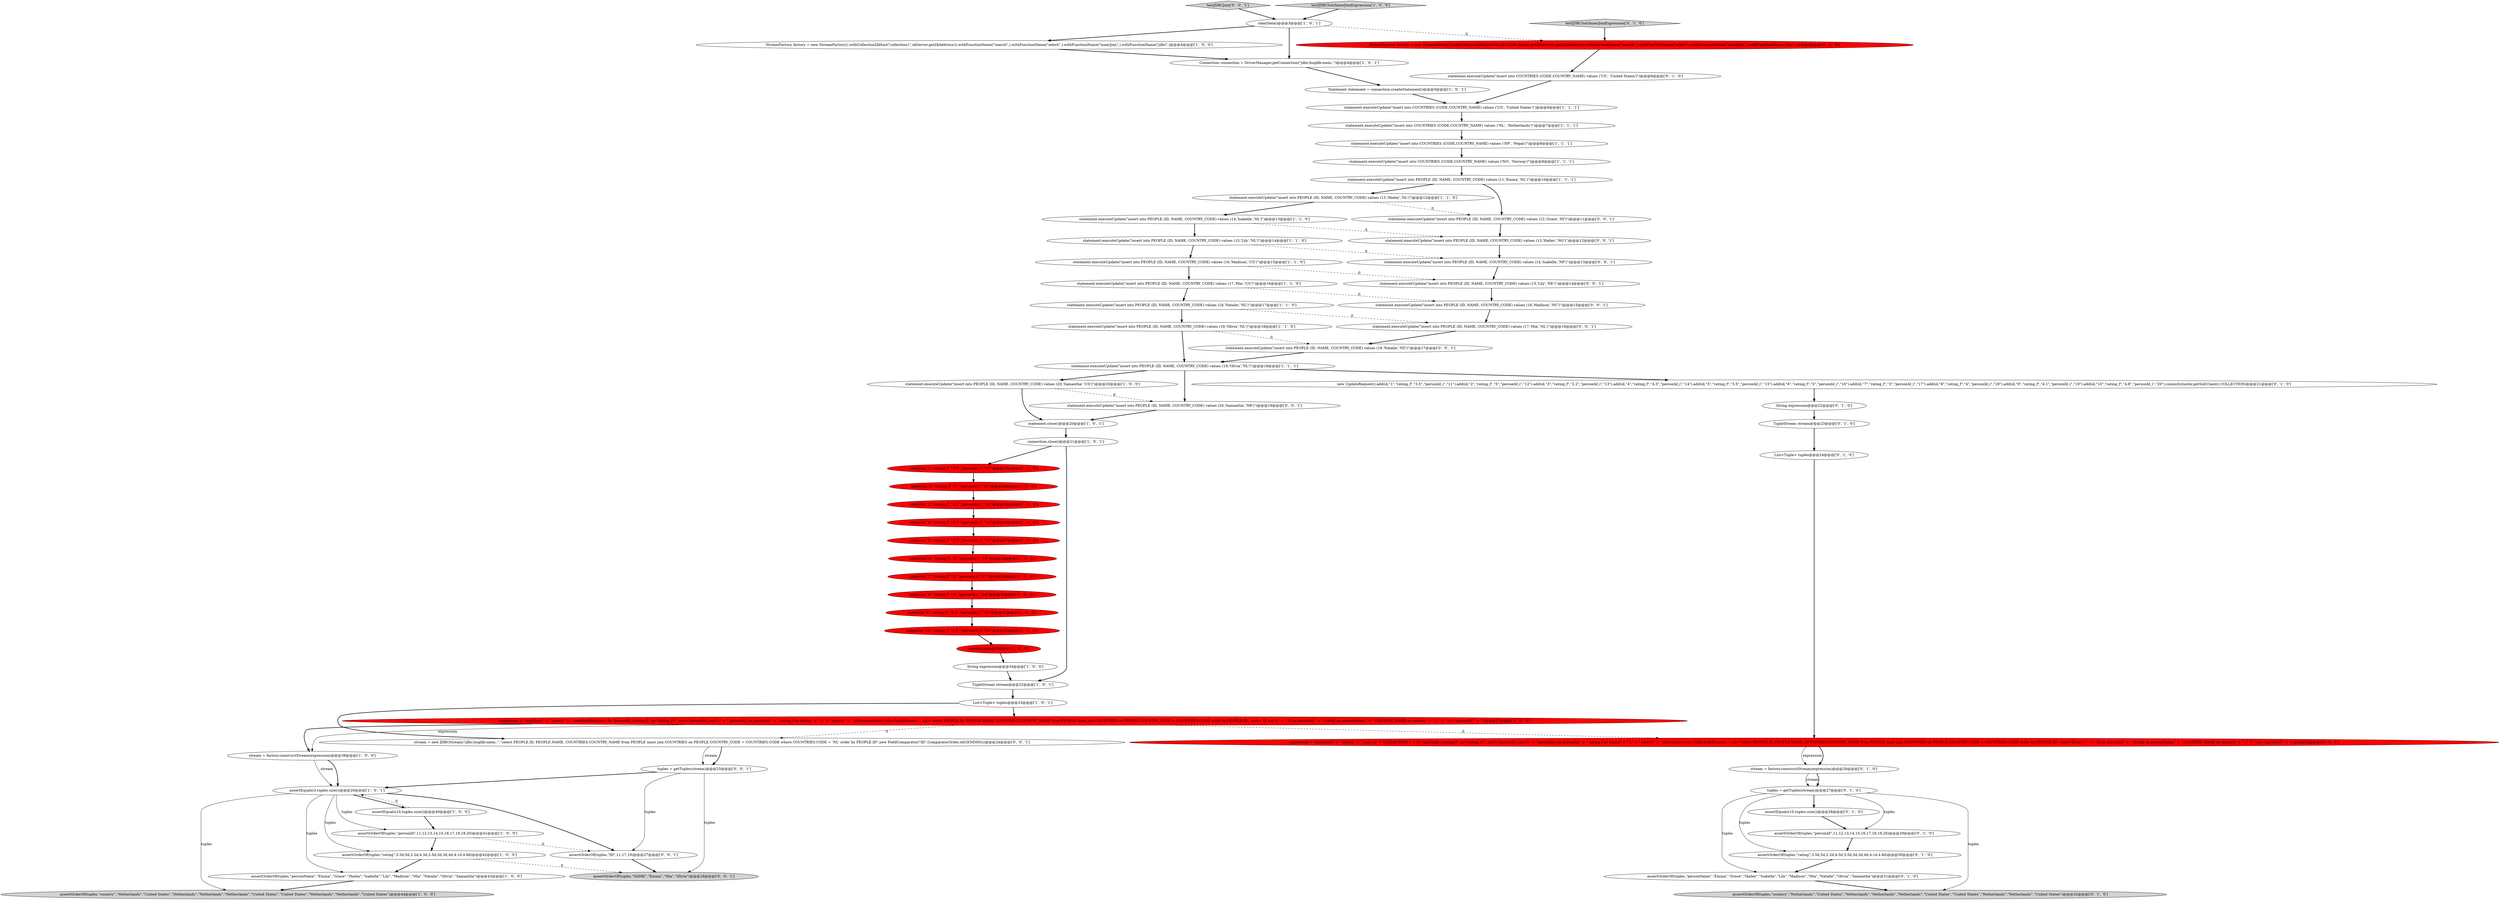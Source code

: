 digraph {
25 [style = filled, label = "indexr(id,\"2\",\"rating_f\",\"5\",\"personId_i\",\"12\")@@@24@@@['1', '0', '0']", fillcolor = red, shape = ellipse image = "AAA1AAABBB1BBB"];
3 [style = filled, label = "assertEquals(3,tuples.size())@@@26@@@['1', '0', '1']", fillcolor = white, shape = ellipse image = "AAA0AAABBB1BBB"];
41 [style = filled, label = "statement.executeUpdate(\"insert into PEOPLE (ID, NAME, COUNTRY_CODE) values (17,'Mia','US')\")@@@16@@@['1', '1', '0']", fillcolor = white, shape = ellipse image = "AAA0AAABBB1BBB"];
61 [style = filled, label = "testJDBCJoin['0', '0', '1']", fillcolor = lightgray, shape = diamond image = "AAA0AAABBB3BBB"];
59 [style = filled, label = "statement.executeUpdate(\"insert into PEOPLE (ID, NAME, COUNTRY_CODE) values (13,'Hailey','NG')\")@@@12@@@['0', '0', '1']", fillcolor = white, shape = ellipse image = "AAA0AAABBB3BBB"];
5 [style = filled, label = "assertOrderOf(tuples,\"personId\",11,12,13,14,15,16,17,18,19,20)@@@41@@@['1', '0', '0']", fillcolor = white, shape = ellipse image = "AAA0AAABBB1BBB"];
31 [style = filled, label = "indexr(id,\"1\",\"rating_f\",\"3.5\",\"personId_i\",\"11\")@@@23@@@['1', '0', '0']", fillcolor = red, shape = ellipse image = "AAA1AAABBB1BBB"];
10 [style = filled, label = "indexr(id,\"3\",\"rating_f\",\"2.2\",\"personId_i\",\"13\")@@@25@@@['1', '0', '0']", fillcolor = red, shape = ellipse image = "AAA1AAABBB1BBB"];
68 [style = filled, label = "statement.executeUpdate(\"insert into PEOPLE (ID, NAME, COUNTRY_CODE) values (14,'Isabella','NF')\")@@@13@@@['0', '0', '1']", fillcolor = white, shape = ellipse image = "AAA0AAABBB3BBB"];
54 [style = filled, label = "assertOrderOf(tuples,\"personName\",\"Emma\",\"Grace\",\"Hailey\",\"Isabella\",\"Lily\",\"Madison\",\"Mia\",\"Natalie\",\"Olivia\",\"Samantha\")@@@31@@@['0', '1', '0']", fillcolor = white, shape = ellipse image = "AAA0AAABBB2BBB"];
66 [style = filled, label = "statement.executeUpdate(\"insert into PEOPLE (ID, NAME, COUNTRY_CODE) values (15,'Lily','NE')\")@@@14@@@['0', '0', '1']", fillcolor = white, shape = ellipse image = "AAA0AAABBB3BBB"];
1 [style = filled, label = "commit()@@@33@@@['1', '0', '0']", fillcolor = red, shape = ellipse image = "AAA1AAABBB1BBB"];
60 [style = filled, label = "statement.executeUpdate(\"insert into PEOPLE (ID, NAME, COUNTRY_CODE) values (18,'Natalie','NZ')\")@@@17@@@['0', '0', '1']", fillcolor = white, shape = ellipse image = "AAA0AAABBB3BBB"];
67 [style = filled, label = "assertOrderOf(tuples,\"NAME\",\"Emma\",\"Mia\",\"Olivia\")@@@28@@@['0', '0', '1']", fillcolor = lightgray, shape = ellipse image = "AAA0AAABBB3BBB"];
43 [style = filled, label = "stream = factory.constructStream(expression)@@@26@@@['0', '1', '0']", fillcolor = white, shape = ellipse image = "AAA0AAABBB2BBB"];
4 [style = filled, label = "indexr(id,\"9\",\"rating_f\",\"4.1\",\"personId_i\",\"19\")@@@31@@@['1', '0', '0']", fillcolor = red, shape = ellipse image = "AAA1AAABBB1BBB"];
62 [style = filled, label = "statement.executeUpdate(\"insert into PEOPLE (ID, NAME, COUNTRY_CODE) values (12,'Grace','NI')\")@@@11@@@['0', '0', '1']", fillcolor = white, shape = ellipse image = "AAA0AAABBB3BBB"];
18 [style = filled, label = "statement.executeUpdate(\"insert into PEOPLE (ID, NAME, COUNTRY_CODE) values (19,'Olivia','NL')\")@@@18@@@['1', '1', '1']", fillcolor = white, shape = ellipse image = "AAA0AAABBB1BBB"];
34 [style = filled, label = "TupleStream stream@@@22@@@['1', '0', '1']", fillcolor = white, shape = ellipse image = "AAA0AAABBB1BBB"];
39 [style = filled, label = "StreamFactory factory = new StreamFactory().withCollectionZkHost(\"collection1\",zkServer.getZkAddress()).withFunctionName(\"search\",).withFunctionName(\"select\",).withFunctionName(\"innerJoin\",).withFunctionName(\"jdbc\",)@@@4@@@['1', '0', '0']", fillcolor = white, shape = ellipse image = "AAA0AAABBB1BBB"];
29 [style = filled, label = "assertEquals(10,tuples.size())@@@40@@@['1', '0', '0']", fillcolor = white, shape = ellipse image = "AAA0AAABBB1BBB"];
38 [style = filled, label = "stream = factory.constructStream(expression)@@@38@@@['1', '0', '0']", fillcolor = white, shape = ellipse image = "AAA0AAABBB1BBB"];
36 [style = filled, label = "indexr(id,\"6\",\"rating_f\",\"3\",\"personId_i\",\"16\")@@@28@@@['1', '0', '0']", fillcolor = red, shape = ellipse image = "AAA1AAABBB1BBB"];
9 [style = filled, label = "indexr(id,\"5\",\"rating_f\",\"3.5\",\"personId_i\",\"15\")@@@27@@@['1', '0', '0']", fillcolor = red, shape = ellipse image = "AAA1AAABBB1BBB"];
16 [style = filled, label = "assertOrderOf(tuples,\"personName\",\"Emma\",\"Grace\",\"Hailey\",\"Isabella\",\"Lily\",\"Madison\",\"Mia\",\"Natalie\",\"Olivia\",\"Samantha\")@@@43@@@['1', '0', '0']", fillcolor = white, shape = ellipse image = "AAA0AAABBB1BBB"];
30 [style = filled, label = "statement.executeUpdate(\"insert into PEOPLE (ID, NAME, COUNTRY_CODE) values (19,'Olivia','NL')\")@@@18@@@['1', '1', '0']", fillcolor = white, shape = ellipse image = "AAA0AAABBB1BBB"];
46 [style = filled, label = "assertEquals(10,tuples.size())@@@28@@@['0', '1', '0']", fillcolor = white, shape = ellipse image = "AAA0AAABBB2BBB"];
51 [style = filled, label = "String expression@@@22@@@['0', '1', '0']", fillcolor = white, shape = ellipse image = "AAA0AAABBB2BBB"];
44 [style = filled, label = "tuples = getTuples(stream)@@@27@@@['0', '1', '0']", fillcolor = white, shape = ellipse image = "AAA0AAABBB2BBB"];
49 [style = filled, label = "testJDBCSolrInnerJoinExpression['0', '1', '0']", fillcolor = lightgray, shape = diamond image = "AAA0AAABBB2BBB"];
7 [style = filled, label = "statement.close()@@@20@@@['1', '0', '1']", fillcolor = white, shape = ellipse image = "AAA0AAABBB1BBB"];
13 [style = filled, label = "indexr(id,\"4\",\"rating_f\",\"4.3\",\"personId_i\",\"14\")@@@26@@@['1', '0', '0']", fillcolor = red, shape = ellipse image = "AAA1AAABBB1BBB"];
53 [style = filled, label = "expression = \"innerJoin(\" + \" select(\" + \" search(\" + COLLECTION + \", fl=\"personId_i,rating_f\", q=\"rating_f:*\", sort=\"personId_i asc\"),\" + \" personId_i as personId,\" + \" rating_f as rating\" + \" ),\" + \" select(\" + \" jdbc(connection=\"jdbc:hsqldb:mem:.\", sql=\"select PEOPLE.ID, PEOPLE.NAME, COUNTRIES.COUNTRY_NAME from PEOPLE inner join COUNTRIES on PEOPLE.COUNTRY_CODE = COUNTRIES.CODE order by PEOPLE.ID\", sort=\"ID asc\"),\" + \" ID as personId,\" + \" NAME as personName,\" + \" COUNTRY_NAME as country\" + \" ),\" + \" on=\"personId\"\" + \")\"@@@25@@@['0', '1', '0']", fillcolor = red, shape = ellipse image = "AAA1AAABBB2BBB"];
27 [style = filled, label = "indexr(id,\"10\",\"rating_f\",\"4.8\",\"personId_i\",\"20\")@@@32@@@['1', '0', '0']", fillcolor = red, shape = ellipse image = "AAA1AAABBB1BBB"];
11 [style = filled, label = "indexr(id,\"8\",\"rating_f\",\"4\",\"personId_i\",\"18\")@@@30@@@['1', '0', '0']", fillcolor = red, shape = ellipse image = "AAA1AAABBB1BBB"];
23 [style = filled, label = "testJDBCSolrInnerJoinExpression['1', '0', '0']", fillcolor = lightgray, shape = diamond image = "AAA0AAABBB1BBB"];
12 [style = filled, label = "String expression@@@34@@@['1', '0', '0']", fillcolor = white, shape = ellipse image = "AAA0AAABBB1BBB"];
21 [style = filled, label = "Statement statement = connection.createStatement()@@@5@@@['1', '0', '1']", fillcolor = white, shape = ellipse image = "AAA0AAABBB1BBB"];
26 [style = filled, label = "statement.executeUpdate(\"insert into PEOPLE (ID, NAME, COUNTRY_CODE) values (11,'Emma','NL')\")@@@10@@@['1', '1', '1']", fillcolor = white, shape = ellipse image = "AAA0AAABBB1BBB"];
35 [style = filled, label = "statement.executeUpdate(\"insert into COUNTRIES (CODE,COUNTRY_NAME) values ('NL', 'Netherlands')\")@@@7@@@['1', '1', '1']", fillcolor = white, shape = ellipse image = "AAA0AAABBB1BBB"];
64 [style = filled, label = "stream = new JDBCStream(\"jdbc:hsqldb:mem:.\",\"select PEOPLE.ID, PEOPLE.NAME, COUNTRIES.COUNTRY_NAME from PEOPLE inner join COUNTRIES on PEOPLE.COUNTRY_CODE = COUNTRIES.CODE where COUNTRIES.CODE = 'NL' order by PEOPLE.ID\",new FieldComparator(\"ID\",ComparatorOrder.ASCENDING))@@@24@@@['0', '0', '1']", fillcolor = white, shape = ellipse image = "AAA0AAABBB3BBB"];
65 [style = filled, label = "statement.executeUpdate(\"insert into PEOPLE (ID, NAME, COUNTRY_CODE) values (17,'Mia','NL')\")@@@16@@@['0', '0', '1']", fillcolor = white, shape = ellipse image = "AAA0AAABBB3BBB"];
40 [style = filled, label = "statement.executeUpdate(\"insert into PEOPLE (ID, NAME, COUNTRY_CODE) values (13,'Hailey','NL')\")@@@12@@@['1', '1', '0']", fillcolor = white, shape = ellipse image = "AAA0AAABBB1BBB"];
58 [style = filled, label = "tuples = getTuples(stream)@@@25@@@['0', '0', '1']", fillcolor = white, shape = ellipse image = "AAA0AAABBB3BBB"];
32 [style = filled, label = "statement.executeUpdate(\"insert into COUNTRIES (CODE,COUNTRY_NAME) values ('US', 'United States')\")@@@6@@@['1', '1', '1']", fillcolor = white, shape = ellipse image = "AAA0AAABBB1BBB"];
70 [style = filled, label = "statement.executeUpdate(\"insert into PEOPLE (ID, NAME, COUNTRY_CODE) values (16,'Madison','NC')\")@@@15@@@['0', '0', '1']", fillcolor = white, shape = ellipse image = "AAA0AAABBB3BBB"];
56 [style = filled, label = "assertOrderOf(tuples,\"country\",\"Netherlands\",\"United States\",\"Netherlands\",\"Netherlands\",\"Netherlands\",\"United States\",\"United States\",\"Netherlands\",\"Netherlands\",\"United States\")@@@32@@@['0', '1', '0']", fillcolor = lightgray, shape = ellipse image = "AAA0AAABBB2BBB"];
14 [style = filled, label = "Connection connection = DriverManager.getConnection(\"jdbc:hsqldb:mem:.\")@@@4@@@['1', '0', '1']", fillcolor = white, shape = ellipse image = "AAA0AAABBB1BBB"];
37 [style = filled, label = "statement.executeUpdate(\"insert into PEOPLE (ID, NAME, COUNTRY_CODE) values (18,'Natalie','NL')\")@@@17@@@['1', '1', '0']", fillcolor = white, shape = ellipse image = "AAA0AAABBB1BBB"];
42 [style = filled, label = "assertOrderOf(tuples,\"rating\",3.5d,5d,2.2d,4.3d,3.5d,3d,3d,4d,4.1d,4.8d)@@@42@@@['1', '0', '0']", fillcolor = white, shape = ellipse image = "AAA0AAABBB1BBB"];
55 [style = filled, label = "TupleStream stream@@@23@@@['0', '1', '0']", fillcolor = white, shape = ellipse image = "AAA0AAABBB2BBB"];
47 [style = filled, label = "StreamFactory factory = new StreamFactory().withCollectionZkHost(COLLECTION,cluster.getZkServer().getZkAddress()).withFunctionName(\"search\",).withFunctionName(\"select\",).withFunctionName(\"innerJoin\",).withFunctionName(\"jdbc\",)@@@3@@@['0', '1', '0']", fillcolor = red, shape = ellipse image = "AAA1AAABBB2BBB"];
8 [style = filled, label = "connection.close()@@@21@@@['1', '0', '1']", fillcolor = white, shape = ellipse image = "AAA0AAABBB1BBB"];
19 [style = filled, label = "statement.executeUpdate(\"insert into PEOPLE (ID, NAME, COUNTRY_CODE) values (14,'Isabella','NL')\")@@@13@@@['1', '1', '0']", fillcolor = white, shape = ellipse image = "AAA0AAABBB1BBB"];
24 [style = filled, label = "statement.executeUpdate(\"insert into PEOPLE (ID, NAME, COUNTRY_CODE) values (20,'Samantha','US')\")@@@20@@@['1', '0', '0']", fillcolor = white, shape = ellipse image = "AAA0AAABBB1BBB"];
45 [style = filled, label = "new UpdateRequest().add(id,\"1\",\"rating_f\",\"3.5\",\"personId_i\",\"11\").add(id,\"2\",\"rating_f\",\"5\",\"personId_i\",\"12\").add(id,\"3\",\"rating_f\",\"2.2\",\"personId_i\",\"13\").add(id,\"4\",\"rating_f\",\"4.3\",\"personId_i\",\"14\").add(id,\"5\",\"rating_f\",\"3.5\",\"personId_i\",\"15\").add(id,\"6\",\"rating_f\",\"3\",\"personId_i\",\"16\").add(id,\"7\",\"rating_f\",\"3\",\"personId_i\",\"17\").add(id,\"8\",\"rating_f\",\"4\",\"personId_i\",\"18\").add(id,\"9\",\"rating_f\",\"4.1\",\"personId_i\",\"19\").add(id,\"10\",\"rating_f\",\"4.8\",\"personId_i\",\"20\").commit(cluster.getSolrClient(),COLLECTION)@@@21@@@['0', '1', '0']", fillcolor = white, shape = ellipse image = "AAA0AAABBB2BBB"];
48 [style = filled, label = "assertOrderOf(tuples,\"personId\",11,12,13,14,15,16,17,18,19,20)@@@29@@@['0', '1', '0']", fillcolor = white, shape = ellipse image = "AAA0AAABBB2BBB"];
0 [style = filled, label = "indexr(id,\"7\",\"rating_f\",\"3\",\"personId_i\",\"17\")@@@29@@@['1', '0', '0']", fillcolor = red, shape = ellipse image = "AAA1AAABBB1BBB"];
20 [style = filled, label = "statement.executeUpdate(\"insert into PEOPLE (ID, NAME, COUNTRY_CODE) values (15,'Lily','NL')\")@@@14@@@['1', '1', '0']", fillcolor = white, shape = ellipse image = "AAA0AAABBB1BBB"];
6 [style = filled, label = "clearData()@@@3@@@['1', '0', '1']", fillcolor = white, shape = ellipse image = "AAA0AAABBB1BBB"];
28 [style = filled, label = "assertOrderOf(tuples,\"country\",\"Netherlands\",\"United States\",\"Netherlands\",\"Netherlands\",\"Netherlands\",\"United States\",\"United States\",\"Netherlands\",\"Netherlands\",\"United States\")@@@44@@@['1', '0', '0']", fillcolor = lightgray, shape = ellipse image = "AAA0AAABBB1BBB"];
63 [style = filled, label = "statement.executeUpdate(\"insert into PEOPLE (ID, NAME, COUNTRY_CODE) values (20,'Samantha','NR')\")@@@19@@@['0', '0', '1']", fillcolor = white, shape = ellipse image = "AAA0AAABBB3BBB"];
52 [style = filled, label = "assertOrderOf(tuples,\"rating\",3.5d,5d,2.2d,4.3d,3.5d,3d,3d,4d,4.1d,4.8d)@@@30@@@['0', '1', '0']", fillcolor = white, shape = ellipse image = "AAA0AAABBB2BBB"];
33 [style = filled, label = "statement.executeUpdate(\"insert into COUNTRIES (CODE,COUNTRY_NAME) values ('NP', 'Nepal')\")@@@8@@@['1', '1', '1']", fillcolor = white, shape = ellipse image = "AAA0AAABBB1BBB"];
17 [style = filled, label = "statement.executeUpdate(\"insert into COUNTRIES (CODE,COUNTRY_NAME) values ('NO', 'Norway')\")@@@9@@@['1', '1', '1']", fillcolor = white, shape = ellipse image = "AAA0AAABBB1BBB"];
50 [style = filled, label = "statement.executeUpdate(\"insert into COUNTRIES (CODE,COUNTRY_NAME) values ('US', 'United States')\")@@@6@@@['0', '1', '0']", fillcolor = white, shape = ellipse image = "AAA0AAABBB2BBB"];
57 [style = filled, label = "List<Tuple> tuples@@@24@@@['0', '1', '0']", fillcolor = white, shape = ellipse image = "AAA0AAABBB2BBB"];
22 [style = filled, label = "List<Tuple> tuples@@@23@@@['1', '0', '1']", fillcolor = white, shape = ellipse image = "AAA0AAABBB1BBB"];
69 [style = filled, label = "assertOrderOf(tuples,\"ID\",11,17,19)@@@27@@@['0', '0', '1']", fillcolor = white, shape = ellipse image = "AAA0AAABBB3BBB"];
2 [style = filled, label = "statement.executeUpdate(\"insert into PEOPLE (ID, NAME, COUNTRY_CODE) values (16,'Madison','US')\")@@@15@@@['1', '1', '0']", fillcolor = white, shape = ellipse image = "AAA0AAABBB1BBB"];
15 [style = filled, label = "expression = \"innerJoin(\" + \" select(\" + \" search(collection1, fl=\"personId_i,rating_f\", q=\"rating_f:*\", sort=\"personId_i asc\"),\" + \" personId_i as personId,\" + \" rating_f as rating\" + \" ),\" + \" select(\" + \" jdbc(connection=\"jdbc:hsqldb:mem:.\", sql=\"select PEOPLE.ID, PEOPLE.NAME, COUNTRIES.COUNTRY_NAME from PEOPLE inner join COUNTRIES on PEOPLE.COUNTRY_CODE = COUNTRIES.CODE order by PEOPLE.ID\", sort=\"ID asc\"),\" + \" ID as personId,\" + \" NAME as personName,\" + \" COUNTRY_NAME as country\" + \" ),\" + \" on=\"personId\"\" + \")\"@@@37@@@['1', '0', '0']", fillcolor = red, shape = ellipse image = "AAA1AAABBB1BBB"];
50->32 [style = bold, label=""];
32->35 [style = bold, label=""];
65->60 [style = bold, label=""];
54->56 [style = bold, label=""];
29->5 [style = bold, label=""];
22->15 [style = bold, label=""];
61->6 [style = bold, label=""];
70->65 [style = bold, label=""];
68->66 [style = bold, label=""];
38->3 [style = solid, label="stream"];
39->14 [style = bold, label=""];
26->40 [style = bold, label=""];
58->3 [style = bold, label=""];
2->66 [style = dashed, label="0"];
7->8 [style = bold, label=""];
46->48 [style = bold, label=""];
30->18 [style = bold, label=""];
18->45 [style = bold, label=""];
5->69 [style = dashed, label="0"];
58->67 [style = solid, label="tuples"];
44->46 [style = bold, label=""];
48->52 [style = bold, label=""];
20->68 [style = dashed, label="0"];
55->57 [style = bold, label=""];
36->0 [style = bold, label=""];
43->44 [style = solid, label="stream"];
3->42 [style = solid, label="tuples"];
1->12 [style = bold, label=""];
25->10 [style = bold, label=""];
24->63 [style = dashed, label="0"];
15->53 [style = dashed, label="0"];
43->44 [style = bold, label=""];
53->43 [style = solid, label="expression"];
22->64 [style = bold, label=""];
6->47 [style = dashed, label="0"];
8->34 [style = bold, label=""];
15->38 [style = bold, label=""];
19->20 [style = bold, label=""];
41->37 [style = bold, label=""];
59->68 [style = bold, label=""];
3->5 [style = solid, label="tuples"];
3->28 [style = solid, label="tuples"];
19->59 [style = dashed, label="0"];
63->7 [style = bold, label=""];
24->7 [style = bold, label=""];
53->43 [style = bold, label=""];
6->39 [style = bold, label=""];
57->53 [style = bold, label=""];
3->29 [style = bold, label=""];
14->21 [style = bold, label=""];
44->56 [style = solid, label="tuples"];
52->54 [style = bold, label=""];
40->62 [style = dashed, label="0"];
3->16 [style = solid, label="tuples"];
44->52 [style = solid, label="tuples"];
2->41 [style = bold, label=""];
44->54 [style = solid, label="tuples"];
66->70 [style = bold, label=""];
18->24 [style = bold, label=""];
31->25 [style = bold, label=""];
8->31 [style = bold, label=""];
45->51 [style = bold, label=""];
37->30 [style = bold, label=""];
11->4 [style = bold, label=""];
26->62 [style = bold, label=""];
40->19 [style = bold, label=""];
0->11 [style = bold, label=""];
42->16 [style = bold, label=""];
38->3 [style = bold, label=""];
47->50 [style = bold, label=""];
64->58 [style = solid, label="stream"];
42->67 [style = dashed, label="0"];
60->18 [style = bold, label=""];
10->13 [style = bold, label=""];
41->70 [style = dashed, label="0"];
23->6 [style = bold, label=""];
3->69 [style = bold, label=""];
13->9 [style = bold, label=""];
64->58 [style = bold, label=""];
33->17 [style = bold, label=""];
9->36 [style = bold, label=""];
62->59 [style = bold, label=""];
17->26 [style = bold, label=""];
27->1 [style = bold, label=""];
69->67 [style = bold, label=""];
15->38 [style = solid, label="expression"];
35->33 [style = bold, label=""];
30->60 [style = dashed, label="0"];
12->34 [style = bold, label=""];
37->65 [style = dashed, label="0"];
34->22 [style = bold, label=""];
49->47 [style = bold, label=""];
20->2 [style = bold, label=""];
18->63 [style = bold, label=""];
6->14 [style = bold, label=""];
58->69 [style = solid, label="tuples"];
16->28 [style = bold, label=""];
15->64 [style = dashed, label="0"];
51->55 [style = bold, label=""];
29->3 [style = dashed, label="0"];
4->27 [style = bold, label=""];
21->32 [style = bold, label=""];
5->42 [style = bold, label=""];
44->48 [style = solid, label="tuples"];
}
